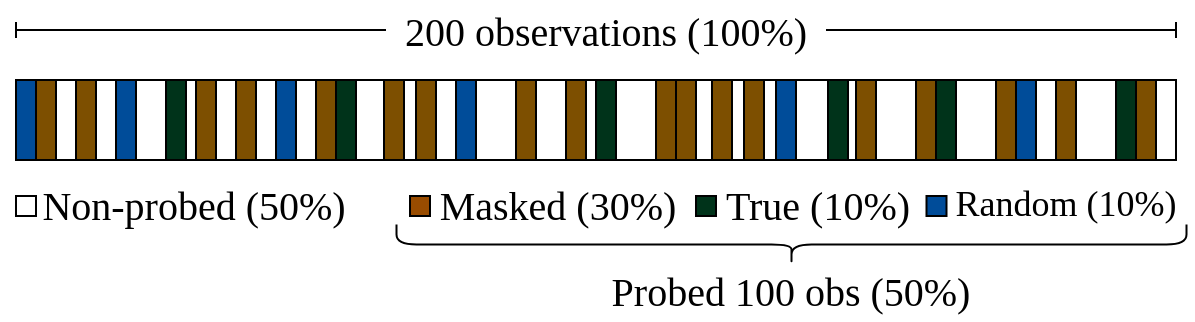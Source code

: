 <mxfile version="25.0.1">
  <diagram name="Page-1" id="zUUdBIVHcn-rOmPaCSSx">
    <mxGraphModel dx="1590" dy="864" grid="1" gridSize="10" guides="1" tooltips="1" connect="1" arrows="1" fold="1" page="1" pageScale="1" pageWidth="850" pageHeight="1100" math="0" shadow="0">
      <root>
        <mxCell id="0" />
        <mxCell id="1" parent="0" />
        <mxCell id="VlnojDYrwqlfaSKI4WEk-1" value="" style="rounded=0;whiteSpace=wrap;html=1;fontFamily=Times New Roman;fontSize=18;" parent="1" vertex="1">
          <mxGeometry x="150" y="420" width="580" height="40" as="geometry" />
        </mxCell>
        <mxCell id="VlnojDYrwqlfaSKI4WEk-5" value="" style="rounded=0;whiteSpace=wrap;html=1;fillColor=#808080;fontFamily=Times New Roman;fontSize=20;" parent="1" vertex="1">
          <mxGeometry x="200" y="420" width="10" height="40" as="geometry" />
        </mxCell>
        <mxCell id="VlnojDYrwqlfaSKI4WEk-6" value="" style="rounded=0;whiteSpace=wrap;html=1;fillColor=#7D4F00;fontFamily=Times New Roman;fontSize=20;" parent="1" vertex="1">
          <mxGeometry x="240" y="420" width="10" height="40" as="geometry" />
        </mxCell>
        <mxCell id="VlnojDYrwqlfaSKI4WEk-7" value="" style="rounded=0;whiteSpace=wrap;html=1;fillColor=#7D4F00;fontFamily=Times New Roman;fontSize=20;" parent="1" vertex="1">
          <mxGeometry x="260" y="420" width="10" height="40" as="geometry" />
        </mxCell>
        <mxCell id="VlnojDYrwqlfaSKI4WEk-8" value="" style="rounded=0;whiteSpace=wrap;html=1;fillColor=#7D4F00;fontFamily=Times New Roman;fontSize=20;" parent="1" vertex="1">
          <mxGeometry x="334" y="420" width="10" height="40" as="geometry" />
        </mxCell>
        <mxCell id="VlnojDYrwqlfaSKI4WEk-9" value="" style="rounded=0;whiteSpace=wrap;html=1;fillColor=#808080;fontFamily=Times New Roman;fontSize=20;" parent="1" vertex="1">
          <mxGeometry x="280" y="420" width="10" height="40" as="geometry" />
        </mxCell>
        <mxCell id="VlnojDYrwqlfaSKI4WEk-10" value="" style="rounded=0;whiteSpace=wrap;html=1;fillColor=#808080;fontFamily=Times New Roman;fontSize=20;" parent="1" vertex="1">
          <mxGeometry x="225" y="420" width="10" height="40" as="geometry" />
        </mxCell>
        <mxCell id="VlnojDYrwqlfaSKI4WEk-22" value="" style="rounded=0;whiteSpace=wrap;html=1;fillColor=#7D4F00;fontFamily=Times New Roman;fontSize=20;" parent="1" vertex="1">
          <mxGeometry x="300" y="420" width="10" height="40" as="geometry" />
        </mxCell>
        <mxCell id="VlnojDYrwqlfaSKI4WEk-23" value="" style="rounded=0;whiteSpace=wrap;html=1;fillColor=#808080;fontFamily=Times New Roman;fontSize=20;" parent="1" vertex="1">
          <mxGeometry x="370" y="420" width="10" height="40" as="geometry" />
        </mxCell>
        <mxCell id="VlnojDYrwqlfaSKI4WEk-24" value="" style="rounded=0;whiteSpace=wrap;html=1;fillColor=#7D4F00;fontFamily=Times New Roman;fontSize=20;" parent="1" vertex="1">
          <mxGeometry x="640" y="420" width="10" height="40" as="geometry" />
        </mxCell>
        <mxCell id="VlnojDYrwqlfaSKI4WEk-25" value="" style="rounded=0;whiteSpace=wrap;html=1;fillColor=#808080;fontFamily=Times New Roman;fontSize=20;" parent="1" vertex="1">
          <mxGeometry x="556" y="420" width="10" height="40" as="geometry" />
        </mxCell>
        <mxCell id="VlnojDYrwqlfaSKI4WEk-26" value="" style="rounded=0;whiteSpace=wrap;html=1;fillColor=#7D4F00;fontFamily=Times New Roman;fontSize=20;" parent="1" vertex="1">
          <mxGeometry x="350" y="420" width="10" height="40" as="geometry" />
        </mxCell>
        <mxCell id="VlnojDYrwqlfaSKI4WEk-27" value="" style="rounded=0;whiteSpace=wrap;html=1;fillColor=#808080;fontFamily=Times New Roman;fontSize=20;" parent="1" vertex="1">
          <mxGeometry x="310" y="420" width="10" height="40" as="geometry" />
        </mxCell>
        <mxCell id="VlnojDYrwqlfaSKI4WEk-28" value="" style="rounded=0;whiteSpace=wrap;html=1;fillColor=#7D4F00;fontFamily=Times New Roman;fontSize=20;" parent="1" vertex="1">
          <mxGeometry x="498" y="420" width="10" height="40" as="geometry" />
        </mxCell>
        <mxCell id="VlnojDYrwqlfaSKI4WEk-29" value="" style="rounded=0;whiteSpace=wrap;html=1;fillColor=#808080;fontFamily=Times New Roman;fontSize=20;" parent="1" vertex="1">
          <mxGeometry x="440" y="420" width="10" height="40" as="geometry" />
        </mxCell>
        <mxCell id="VlnojDYrwqlfaSKI4WEk-30" value="" style="rounded=0;whiteSpace=wrap;html=1;fillColor=#7D4F00;fontFamily=Times New Roman;fontSize=20;" parent="1" vertex="1">
          <mxGeometry x="425" y="420" width="10" height="40" as="geometry" />
        </mxCell>
        <mxCell id="VlnojDYrwqlfaSKI4WEk-31" value="" style="rounded=0;whiteSpace=wrap;html=1;fillColor=#7D4F00;fontFamily=Times New Roman;fontSize=20;" parent="1" vertex="1">
          <mxGeometry x="470" y="420" width="10" height="40" as="geometry" />
        </mxCell>
        <mxCell id="VlnojDYrwqlfaSKI4WEk-32" value="" style="rounded=0;whiteSpace=wrap;html=1;fillColor=#7D4F00;fontFamily=Times New Roman;fontSize=20;" parent="1" vertex="1">
          <mxGeometry x="480" y="420" width="10" height="40" as="geometry" />
        </mxCell>
        <mxCell id="VlnojDYrwqlfaSKI4WEk-33" value="" style="rounded=0;whiteSpace=wrap;html=1;fillColor=#7D4F00;fontFamily=Times New Roman;fontSize=20;" parent="1" vertex="1">
          <mxGeometry x="400" y="420" width="10" height="40" as="geometry" />
        </mxCell>
        <mxCell id="VlnojDYrwqlfaSKI4WEk-34" value="" style="rounded=0;whiteSpace=wrap;html=1;fillColor=#7D4F00;fontFamily=Times New Roman;fontSize=20;" parent="1" vertex="1">
          <mxGeometry x="514" y="420" width="10" height="40" as="geometry" />
        </mxCell>
        <mxCell id="VlnojDYrwqlfaSKI4WEk-35" value="" style="rounded=0;whiteSpace=wrap;html=1;fillColor=#7D4F00;fontFamily=Times New Roman;fontSize=20;" parent="1" vertex="1">
          <mxGeometry x="570" y="420" width="10" height="40" as="geometry" />
        </mxCell>
        <mxCell id="VlnojDYrwqlfaSKI4WEk-36" value="" style="rounded=0;whiteSpace=wrap;html=1;fillColor=#7D4F00;fontFamily=Times New Roman;fontSize=20;" parent="1" vertex="1">
          <mxGeometry x="600" y="420" width="10" height="40" as="geometry" />
        </mxCell>
        <mxCell id="VlnojDYrwqlfaSKI4WEk-37" value="" style="rounded=0;whiteSpace=wrap;html=1;fillColor=#808080;fontFamily=Times New Roman;fontSize=20;" parent="1" vertex="1">
          <mxGeometry x="610" y="420" width="10" height="40" as="geometry" />
        </mxCell>
        <mxCell id="VlnojDYrwqlfaSKI4WEk-38" value="" style="rounded=0;whiteSpace=wrap;html=1;fillColor=#808080;fontFamily=Times New Roman;fontSize=20;" parent="1" vertex="1">
          <mxGeometry x="650" y="420" width="10" height="40" as="geometry" />
        </mxCell>
        <mxCell id="VlnojDYrwqlfaSKI4WEk-39" value="" style="rounded=0;whiteSpace=wrap;html=1;fillColor=#808080;fontFamily=Times New Roman;fontSize=20;" parent="1" vertex="1">
          <mxGeometry x="530" y="420" width="10" height="40" as="geometry" />
        </mxCell>
        <mxCell id="VlnojDYrwqlfaSKI4WEk-65" value="" style="rounded=0;whiteSpace=wrap;html=1;fillColor=#00331A;fontFamily=Times New Roman;fontSize=20;" parent="1" vertex="1">
          <mxGeometry x="610" y="420" width="10" height="40" as="geometry" />
        </mxCell>
        <mxCell id="VlnojDYrwqlfaSKI4WEk-66" value="" style="rounded=0;whiteSpace=wrap;html=1;fillColor=#00331A;fontFamily=Times New Roman;fontSize=20;" parent="1" vertex="1">
          <mxGeometry x="225" y="420" width="10" height="40" as="geometry" />
        </mxCell>
        <mxCell id="VlnojDYrwqlfaSKI4WEk-67" value="" style="rounded=0;whiteSpace=wrap;html=1;fillColor=#00331A;fontFamily=Times New Roman;fontSize=20;" parent="1" vertex="1">
          <mxGeometry x="310" y="420" width="10" height="40" as="geometry" />
        </mxCell>
        <mxCell id="VlnojDYrwqlfaSKI4WEk-68" value="" style="rounded=0;whiteSpace=wrap;html=1;fillColor=#00331A;fontFamily=Times New Roman;fontSize=20;" parent="1" vertex="1">
          <mxGeometry x="556" y="420" width="10" height="40" as="geometry" />
        </mxCell>
        <mxCell id="VlnojDYrwqlfaSKI4WEk-69" value="" style="rounded=0;whiteSpace=wrap;html=1;fillColor=#00331A;fontFamily=Times New Roman;fontSize=20;" parent="1" vertex="1">
          <mxGeometry x="440" y="420" width="10" height="40" as="geometry" />
        </mxCell>
        <mxCell id="VlnojDYrwqlfaSKI4WEk-70" value="" style="rounded=0;whiteSpace=wrap;html=1;fillColor=#004C99;fontFamily=Times New Roman;fontSize=20;" parent="1" vertex="1">
          <mxGeometry x="370" y="420" width="10" height="40" as="geometry" />
        </mxCell>
        <mxCell id="VlnojDYrwqlfaSKI4WEk-71" value="" style="rounded=0;whiteSpace=wrap;html=1;fillColor=#004C99;fontFamily=Times New Roman;fontSize=20;" parent="1" vertex="1">
          <mxGeometry x="280" y="420" width="10" height="40" as="geometry" />
        </mxCell>
        <mxCell id="VlnojDYrwqlfaSKI4WEk-72" value="" style="rounded=0;whiteSpace=wrap;html=1;fillColor=#004C99;fontFamily=Times New Roman;fontSize=20;" parent="1" vertex="1">
          <mxGeometry x="200" y="420" width="10" height="40" as="geometry" />
        </mxCell>
        <mxCell id="VlnojDYrwqlfaSKI4WEk-73" value="" style="rounded=0;whiteSpace=wrap;html=1;fillColor=#004C99;fontFamily=Times New Roman;fontSize=20;" parent="1" vertex="1">
          <mxGeometry x="650" y="420" width="10" height="40" as="geometry" />
        </mxCell>
        <mxCell id="VlnojDYrwqlfaSKI4WEk-74" value="" style="rounded=0;whiteSpace=wrap;html=1;fillColor=#004C99;fontFamily=Times New Roman;fontSize=20;" parent="1" vertex="1">
          <mxGeometry x="530" y="420" width="10" height="40" as="geometry" />
        </mxCell>
        <mxCell id="VlnojDYrwqlfaSKI4WEk-85" value="" style="rounded=0;whiteSpace=wrap;html=1;fontFamily=Times New Roman;fontSize=20;" parent="1" vertex="1">
          <mxGeometry x="150" y="478" width="10" height="10" as="geometry" />
        </mxCell>
        <mxCell id="VlnojDYrwqlfaSKI4WEk-87" value="Non-probed (50%)" style="text;html=1;align=center;verticalAlign=middle;whiteSpace=wrap;rounded=0;fontSize=20;fontFamily=Times New Roman;" parent="1" vertex="1">
          <mxGeometry x="160" y="467" width="158" height="30" as="geometry" />
        </mxCell>
        <mxCell id="VlnojDYrwqlfaSKI4WEk-89" value="Masked (30%)" style="text;html=1;align=center;verticalAlign=middle;whiteSpace=wrap;rounded=0;fontSize=20;fontFamily=Times New Roman;" parent="1" vertex="1">
          <mxGeometry x="360" y="467" width="122" height="30" as="geometry" />
        </mxCell>
        <mxCell id="VlnojDYrwqlfaSKI4WEk-90" value="" style="rounded=0;whiteSpace=wrap;html=1;fillColor=#994C00;fontFamily=Times New Roman;fontSize=20;" parent="1" vertex="1">
          <mxGeometry x="347" y="478" width="10" height="10" as="geometry" />
        </mxCell>
        <mxCell id="VlnojDYrwqlfaSKI4WEk-92" value="" style="rounded=0;whiteSpace=wrap;html=1;fillColor=#00331A;fontFamily=Times New Roman;fontSize=20;" parent="1" vertex="1">
          <mxGeometry x="490" y="478" width="10" height="10" as="geometry" />
        </mxCell>
        <mxCell id="VlnojDYrwqlfaSKI4WEk-94" value="True (10%)" style="text;html=1;align=center;verticalAlign=middle;whiteSpace=wrap;rounded=0;fontSize=20;fontFamily=Times New Roman;" parent="1" vertex="1">
          <mxGeometry x="503" y="467" width="96" height="30" as="geometry" />
        </mxCell>
        <mxCell id="VlnojDYrwqlfaSKI4WEk-96" value="Random (10%)" style="text;html=1;align=center;verticalAlign=middle;whiteSpace=wrap;rounded=0;fontSize=18;fontFamily=Times New Roman;" parent="1" vertex="1">
          <mxGeometry x="617" y="467" width="116" height="30" as="geometry" />
        </mxCell>
        <mxCell id="VlnojDYrwqlfaSKI4WEk-97" value="" style="rounded=0;whiteSpace=wrap;html=1;fillColor=#004C99;fontFamily=Times New Roman;fontSize=20;" parent="1" vertex="1">
          <mxGeometry x="605.25" y="478" width="10" height="10" as="geometry" />
        </mxCell>
        <mxCell id="VlnojDYrwqlfaSKI4WEk-98" value="" style="shape=curlyBracket;whiteSpace=wrap;html=1;rounded=1;flipH=1;labelPosition=right;verticalLabelPosition=middle;align=left;verticalAlign=middle;rotation=90;fontFamily=Times New Roman;fontSize=18;" parent="1" vertex="1">
          <mxGeometry x="527.75" y="304.75" width="20" height="395" as="geometry" />
        </mxCell>
        <mxCell id="VlnojDYrwqlfaSKI4WEk-104" value="Probed 100 obs (50%)" style="text;html=1;align=center;verticalAlign=middle;whiteSpace=wrap;rounded=0;fontSize=20;fontFamily=Times New Roman;" parent="1" vertex="1">
          <mxGeometry x="437.13" y="510" width="201.25" height="30" as="geometry" />
        </mxCell>
        <mxCell id="VlnojDYrwqlfaSKI4WEk-117" value="" style="rounded=0;whiteSpace=wrap;html=1;fillColor=#7D4F00;fontFamily=Times New Roman;fontSize=20;" parent="1" vertex="1">
          <mxGeometry x="160" y="420" width="10" height="40" as="geometry" />
        </mxCell>
        <mxCell id="VlnojDYrwqlfaSKI4WEk-125" value="" style="rounded=0;whiteSpace=wrap;html=1;fillColor=#7D4F00;fontFamily=Times New Roman;fontSize=20;" parent="1" vertex="1">
          <mxGeometry x="180" y="420" width="10" height="40" as="geometry" />
        </mxCell>
        <mxCell id="VlnojDYrwqlfaSKI4WEk-143" value="" style="rounded=0;whiteSpace=wrap;html=1;fillColor=#7D4F00;fontFamily=Times New Roman;fontSize=20;" parent="1" vertex="1">
          <mxGeometry x="710" y="420" width="10" height="40" as="geometry" />
        </mxCell>
        <mxCell id="VlnojDYrwqlfaSKI4WEk-144" value="" style="rounded=0;whiteSpace=wrap;html=1;fillColor=#7D4F00;fontFamily=Times New Roman;fontSize=20;" parent="1" vertex="1">
          <mxGeometry x="670" y="420" width="10" height="40" as="geometry" />
        </mxCell>
        <mxCell id="VlnojDYrwqlfaSKI4WEk-147" value="" style="rounded=0;whiteSpace=wrap;html=1;fillColor=#00331A;fontFamily=Times New Roman;fontSize=20;" parent="1" vertex="1">
          <mxGeometry x="700" y="420" width="10" height="40" as="geometry" />
        </mxCell>
        <mxCell id="VlnojDYrwqlfaSKI4WEk-148" value="" style="rounded=0;whiteSpace=wrap;html=1;fillColor=#004C99;fontFamily=Times New Roman;fontSize=20;" parent="1" vertex="1">
          <mxGeometry x="150" y="420" width="10" height="40" as="geometry" />
        </mxCell>
        <mxCell id="2B0YAhDWuEtdUpzNXC_1-2" value="" style="endArrow=none;html=1;rounded=0;startArrow=baseDash;startFill=0;fontFamily=Times New Roman;fontSize=20;entryX=0;entryY=0.5;entryDx=0;entryDy=0;" edge="1" parent="1" target="2B0YAhDWuEtdUpzNXC_1-4">
          <mxGeometry width="50" height="50" relative="1" as="geometry">
            <mxPoint x="150" y="395" as="sourcePoint" />
            <mxPoint x="360" y="395" as="targetPoint" />
          </mxGeometry>
        </mxCell>
        <mxCell id="2B0YAhDWuEtdUpzNXC_1-3" value="" style="endArrow=baseDash;html=1;rounded=0;endFill=0;fontFamily=Times New Roman;fontSize=20;exitX=1;exitY=0.5;exitDx=0;exitDy=0;" edge="1" parent="1" source="2B0YAhDWuEtdUpzNXC_1-4">
          <mxGeometry width="50" height="50" relative="1" as="geometry">
            <mxPoint x="520" y="395" as="sourcePoint" />
            <mxPoint x="730" y="395" as="targetPoint" />
          </mxGeometry>
        </mxCell>
        <mxCell id="2B0YAhDWuEtdUpzNXC_1-4" value="200 observations (100%)" style="text;html=1;align=center;verticalAlign=middle;whiteSpace=wrap;rounded=0;fontSize=20;fontFamily=Times New Roman;" vertex="1" parent="1">
          <mxGeometry x="335" y="380" width="220" height="30" as="geometry" />
        </mxCell>
      </root>
    </mxGraphModel>
  </diagram>
</mxfile>
